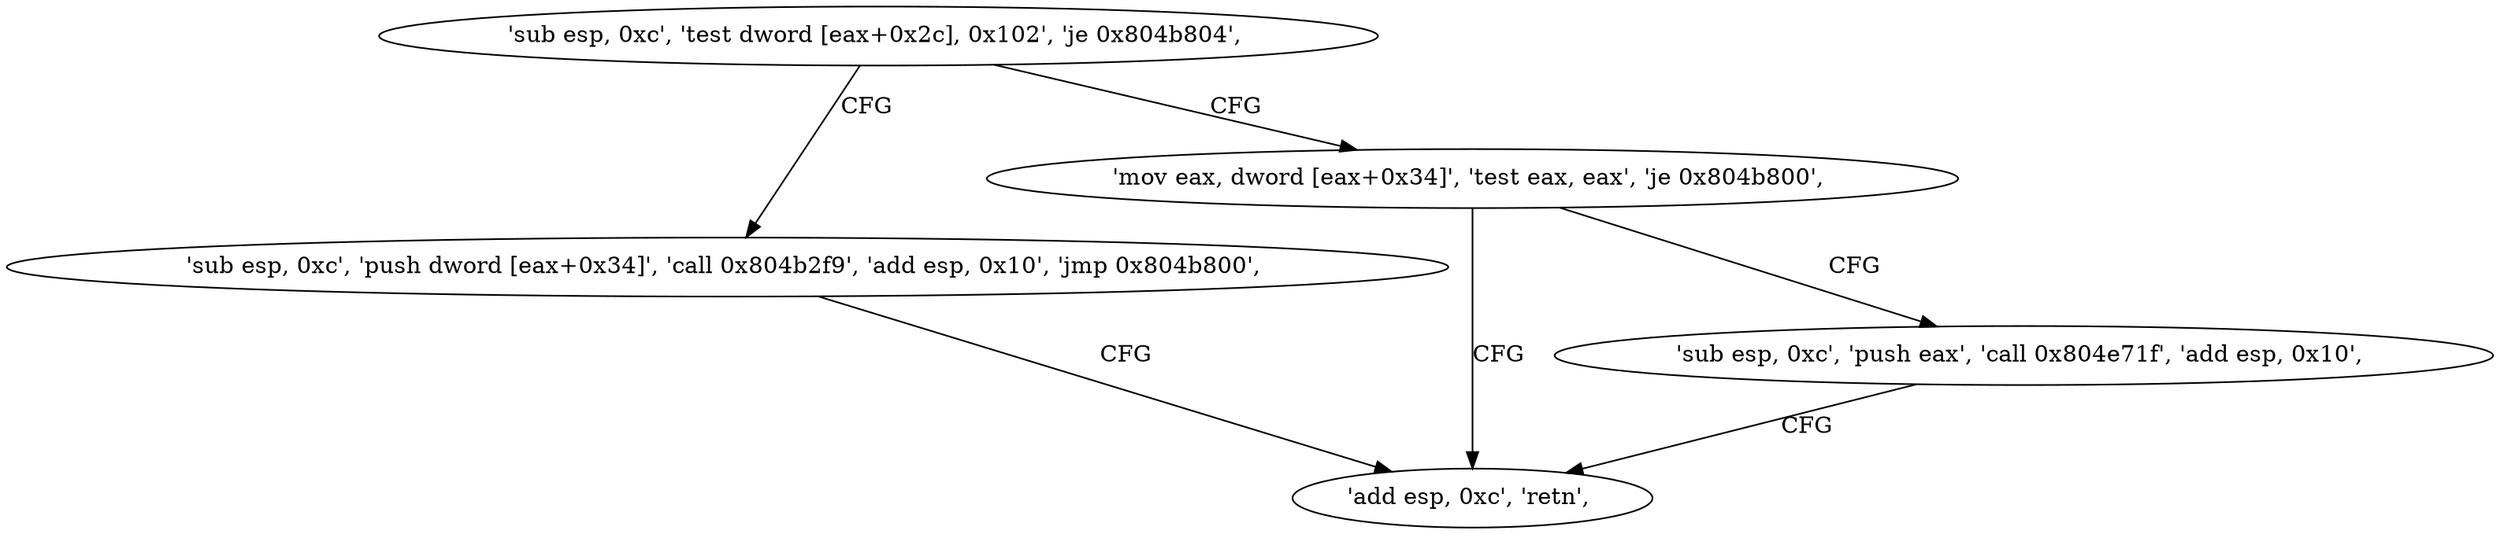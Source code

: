 digraph "func" {
"134526945" [label = "'sub esp, 0xc', 'test dword [eax+0x2c], 0x102', 'je 0x804b804', " ]
"134526980" [label = "'sub esp, 0xc', 'push dword [eax+0x34]', 'call 0x804b2f9', 'add esp, 0x10', 'jmp 0x804b800', " ]
"134526957" [label = "'mov eax, dword [eax+0x34]', 'test eax, eax', 'je 0x804b800', " ]
"134526976" [label = "'add esp, 0xc', 'retn', " ]
"134526964" [label = "'sub esp, 0xc', 'push eax', 'call 0x804e71f', 'add esp, 0x10', " ]
"134526945" -> "134526980" [ label = "CFG" ]
"134526945" -> "134526957" [ label = "CFG" ]
"134526980" -> "134526976" [ label = "CFG" ]
"134526957" -> "134526976" [ label = "CFG" ]
"134526957" -> "134526964" [ label = "CFG" ]
"134526964" -> "134526976" [ label = "CFG" ]
}
